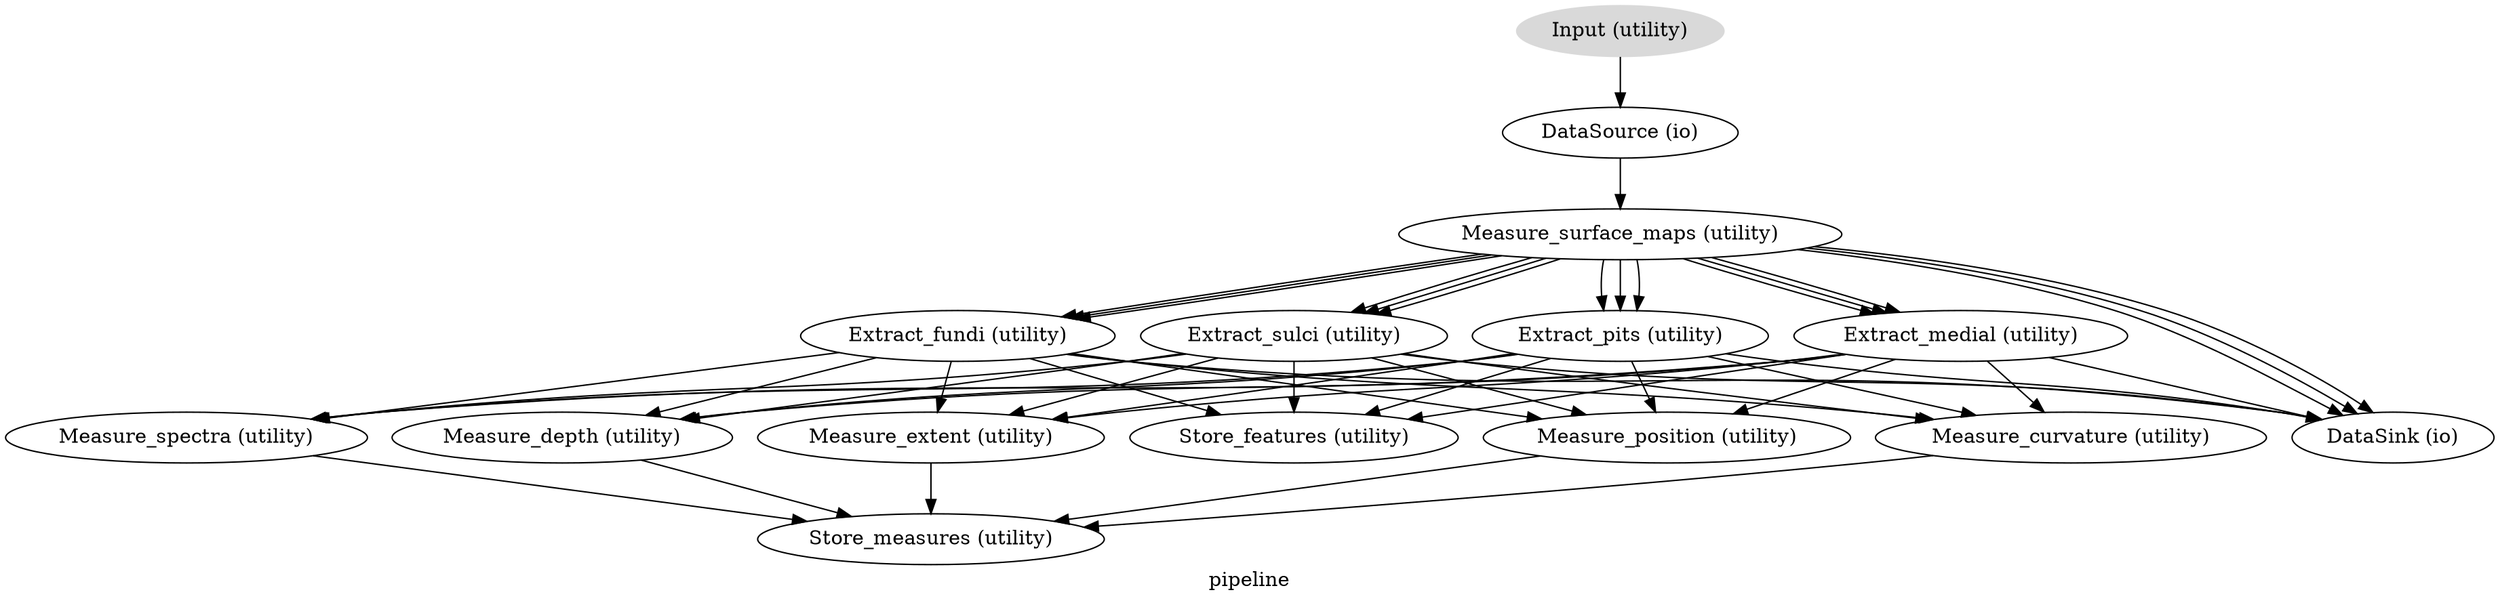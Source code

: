 digraph pipeline{
  label="pipeline";
  pipeline_Input[label="Input (utility)", style=filled, colorscheme=greys7 color=2];
  pipeline_DataSource[label="DataSource (io)"];
  pipeline_Measure_surface_maps[label="Measure_surface_maps (utility)"];
  pipeline_Extract_medial[label="Extract_medial (utility)"];
  pipeline_Extract_fundi[label="Extract_fundi (utility)"];
  pipeline_Extract_sulci[label="Extract_sulci (utility)"];
  pipeline_Extract_pits[label="Extract_pits (utility)"];
  pipeline_Store_features[label="Store_features (utility)"];
  pipeline_Measure_extent[label="Measure_extent (utility)"];
  pipeline_Measure_position[label="Measure_position (utility)"];
  pipeline_Measure_curvature[label="Measure_curvature (utility)"];
  pipeline_Measure_spectra[label="Measure_spectra (utility)"];
  pipeline_DataSink[label="DataSink (io)"];
  pipeline_Measure_depth[label="Measure_depth (utility)"];
  pipeline_Store_measures[label="Store_measures (utility)"];
  pipeline_Input -> pipeline_DataSource;
  pipeline_DataSource -> pipeline_Measure_surface_maps;
  pipeline_Measure_surface_maps -> pipeline_Extract_medial;
  pipeline_Measure_surface_maps -> pipeline_Extract_medial;
  pipeline_Measure_surface_maps -> pipeline_Extract_medial;
  pipeline_Measure_surface_maps -> pipeline_Extract_fundi;
  pipeline_Measure_surface_maps -> pipeline_Extract_fundi;
  pipeline_Measure_surface_maps -> pipeline_Extract_fundi;
  pipeline_Measure_surface_maps -> pipeline_Extract_sulci;
  pipeline_Measure_surface_maps -> pipeline_Extract_sulci;
  pipeline_Measure_surface_maps -> pipeline_Extract_sulci;
  pipeline_Measure_surface_maps -> pipeline_DataSink;
  pipeline_Measure_surface_maps -> pipeline_DataSink;
  pipeline_Measure_surface_maps -> pipeline_DataSink;
  pipeline_Measure_surface_maps -> pipeline_Extract_pits;
  pipeline_Measure_surface_maps -> pipeline_Extract_pits;
  pipeline_Measure_surface_maps -> pipeline_Extract_pits;
  pipeline_Extract_medial -> pipeline_Store_features;
  pipeline_Extract_medial -> pipeline_Measure_extent;
  pipeline_Extract_medial -> pipeline_Measure_position;
  pipeline_Extract_medial -> pipeline_Measure_curvature;
  pipeline_Extract_medial -> pipeline_Measure_spectra;
  pipeline_Extract_medial -> pipeline_DataSink;
  pipeline_Extract_medial -> pipeline_Measure_depth;
  pipeline_Extract_fundi -> pipeline_Store_features;
  pipeline_Extract_fundi -> pipeline_Measure_extent;
  pipeline_Extract_fundi -> pipeline_Measure_position;
  pipeline_Extract_fundi -> pipeline_Measure_curvature;
  pipeline_Extract_fundi -> pipeline_Measure_spectra;
  pipeline_Extract_fundi -> pipeline_DataSink;
  pipeline_Extract_fundi -> pipeline_Measure_depth;
  pipeline_Extract_sulci -> pipeline_Store_features;
  pipeline_Extract_sulci -> pipeline_Measure_extent;
  pipeline_Extract_sulci -> pipeline_Measure_position;
  pipeline_Extract_sulci -> pipeline_Measure_curvature;
  pipeline_Extract_sulci -> pipeline_Measure_spectra;
  pipeline_Extract_sulci -> pipeline_DataSink;
  pipeline_Extract_sulci -> pipeline_Measure_depth;
  pipeline_Extract_pits -> pipeline_Store_features;
  pipeline_Extract_pits -> pipeline_Measure_extent;
  pipeline_Extract_pits -> pipeline_Measure_position;
  pipeline_Extract_pits -> pipeline_Measure_curvature;
  pipeline_Extract_pits -> pipeline_Measure_spectra;
  pipeline_Extract_pits -> pipeline_DataSink;
  pipeline_Extract_pits -> pipeline_Measure_depth;
  pipeline_Measure_extent -> pipeline_Store_measures;
  pipeline_Measure_position -> pipeline_Store_measures;
  pipeline_Measure_curvature -> pipeline_Store_measures;
  pipeline_Measure_spectra -> pipeline_Store_measures;
  pipeline_Measure_depth -> pipeline_Store_measures;
}
